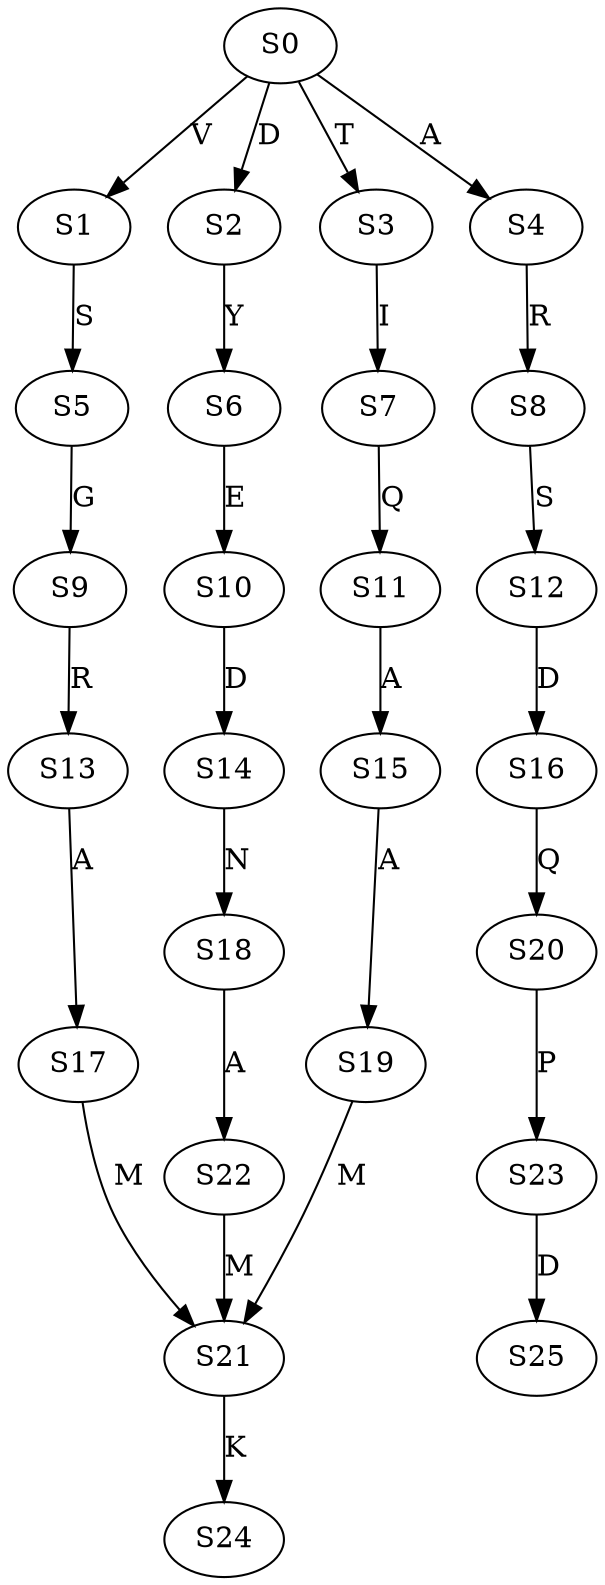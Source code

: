strict digraph  {
	S0 -> S1 [ label = V ];
	S0 -> S2 [ label = D ];
	S0 -> S3 [ label = T ];
	S0 -> S4 [ label = A ];
	S1 -> S5 [ label = S ];
	S2 -> S6 [ label = Y ];
	S3 -> S7 [ label = I ];
	S4 -> S8 [ label = R ];
	S5 -> S9 [ label = G ];
	S6 -> S10 [ label = E ];
	S7 -> S11 [ label = Q ];
	S8 -> S12 [ label = S ];
	S9 -> S13 [ label = R ];
	S10 -> S14 [ label = D ];
	S11 -> S15 [ label = A ];
	S12 -> S16 [ label = D ];
	S13 -> S17 [ label = A ];
	S14 -> S18 [ label = N ];
	S15 -> S19 [ label = A ];
	S16 -> S20 [ label = Q ];
	S17 -> S21 [ label = M ];
	S18 -> S22 [ label = A ];
	S19 -> S21 [ label = M ];
	S20 -> S23 [ label = P ];
	S21 -> S24 [ label = K ];
	S22 -> S21 [ label = M ];
	S23 -> S25 [ label = D ];
}
